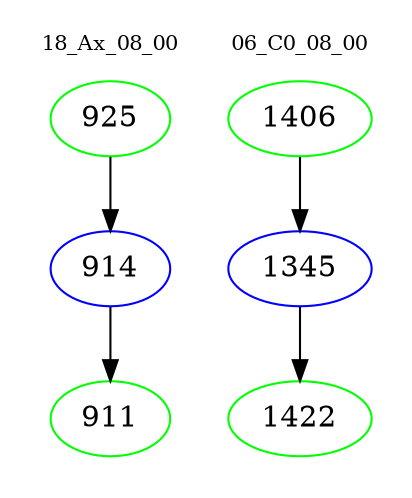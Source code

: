 digraph{
subgraph cluster_0 {
color = white
label = "18_Ax_08_00";
fontsize=10;
T0_925 [label="925", color="green"]
T0_925 -> T0_914 [color="black"]
T0_914 [label="914", color="blue"]
T0_914 -> T0_911 [color="black"]
T0_911 [label="911", color="green"]
}
subgraph cluster_1 {
color = white
label = "06_C0_08_00";
fontsize=10;
T1_1406 [label="1406", color="green"]
T1_1406 -> T1_1345 [color="black"]
T1_1345 [label="1345", color="blue"]
T1_1345 -> T1_1422 [color="black"]
T1_1422 [label="1422", color="green"]
}
}
